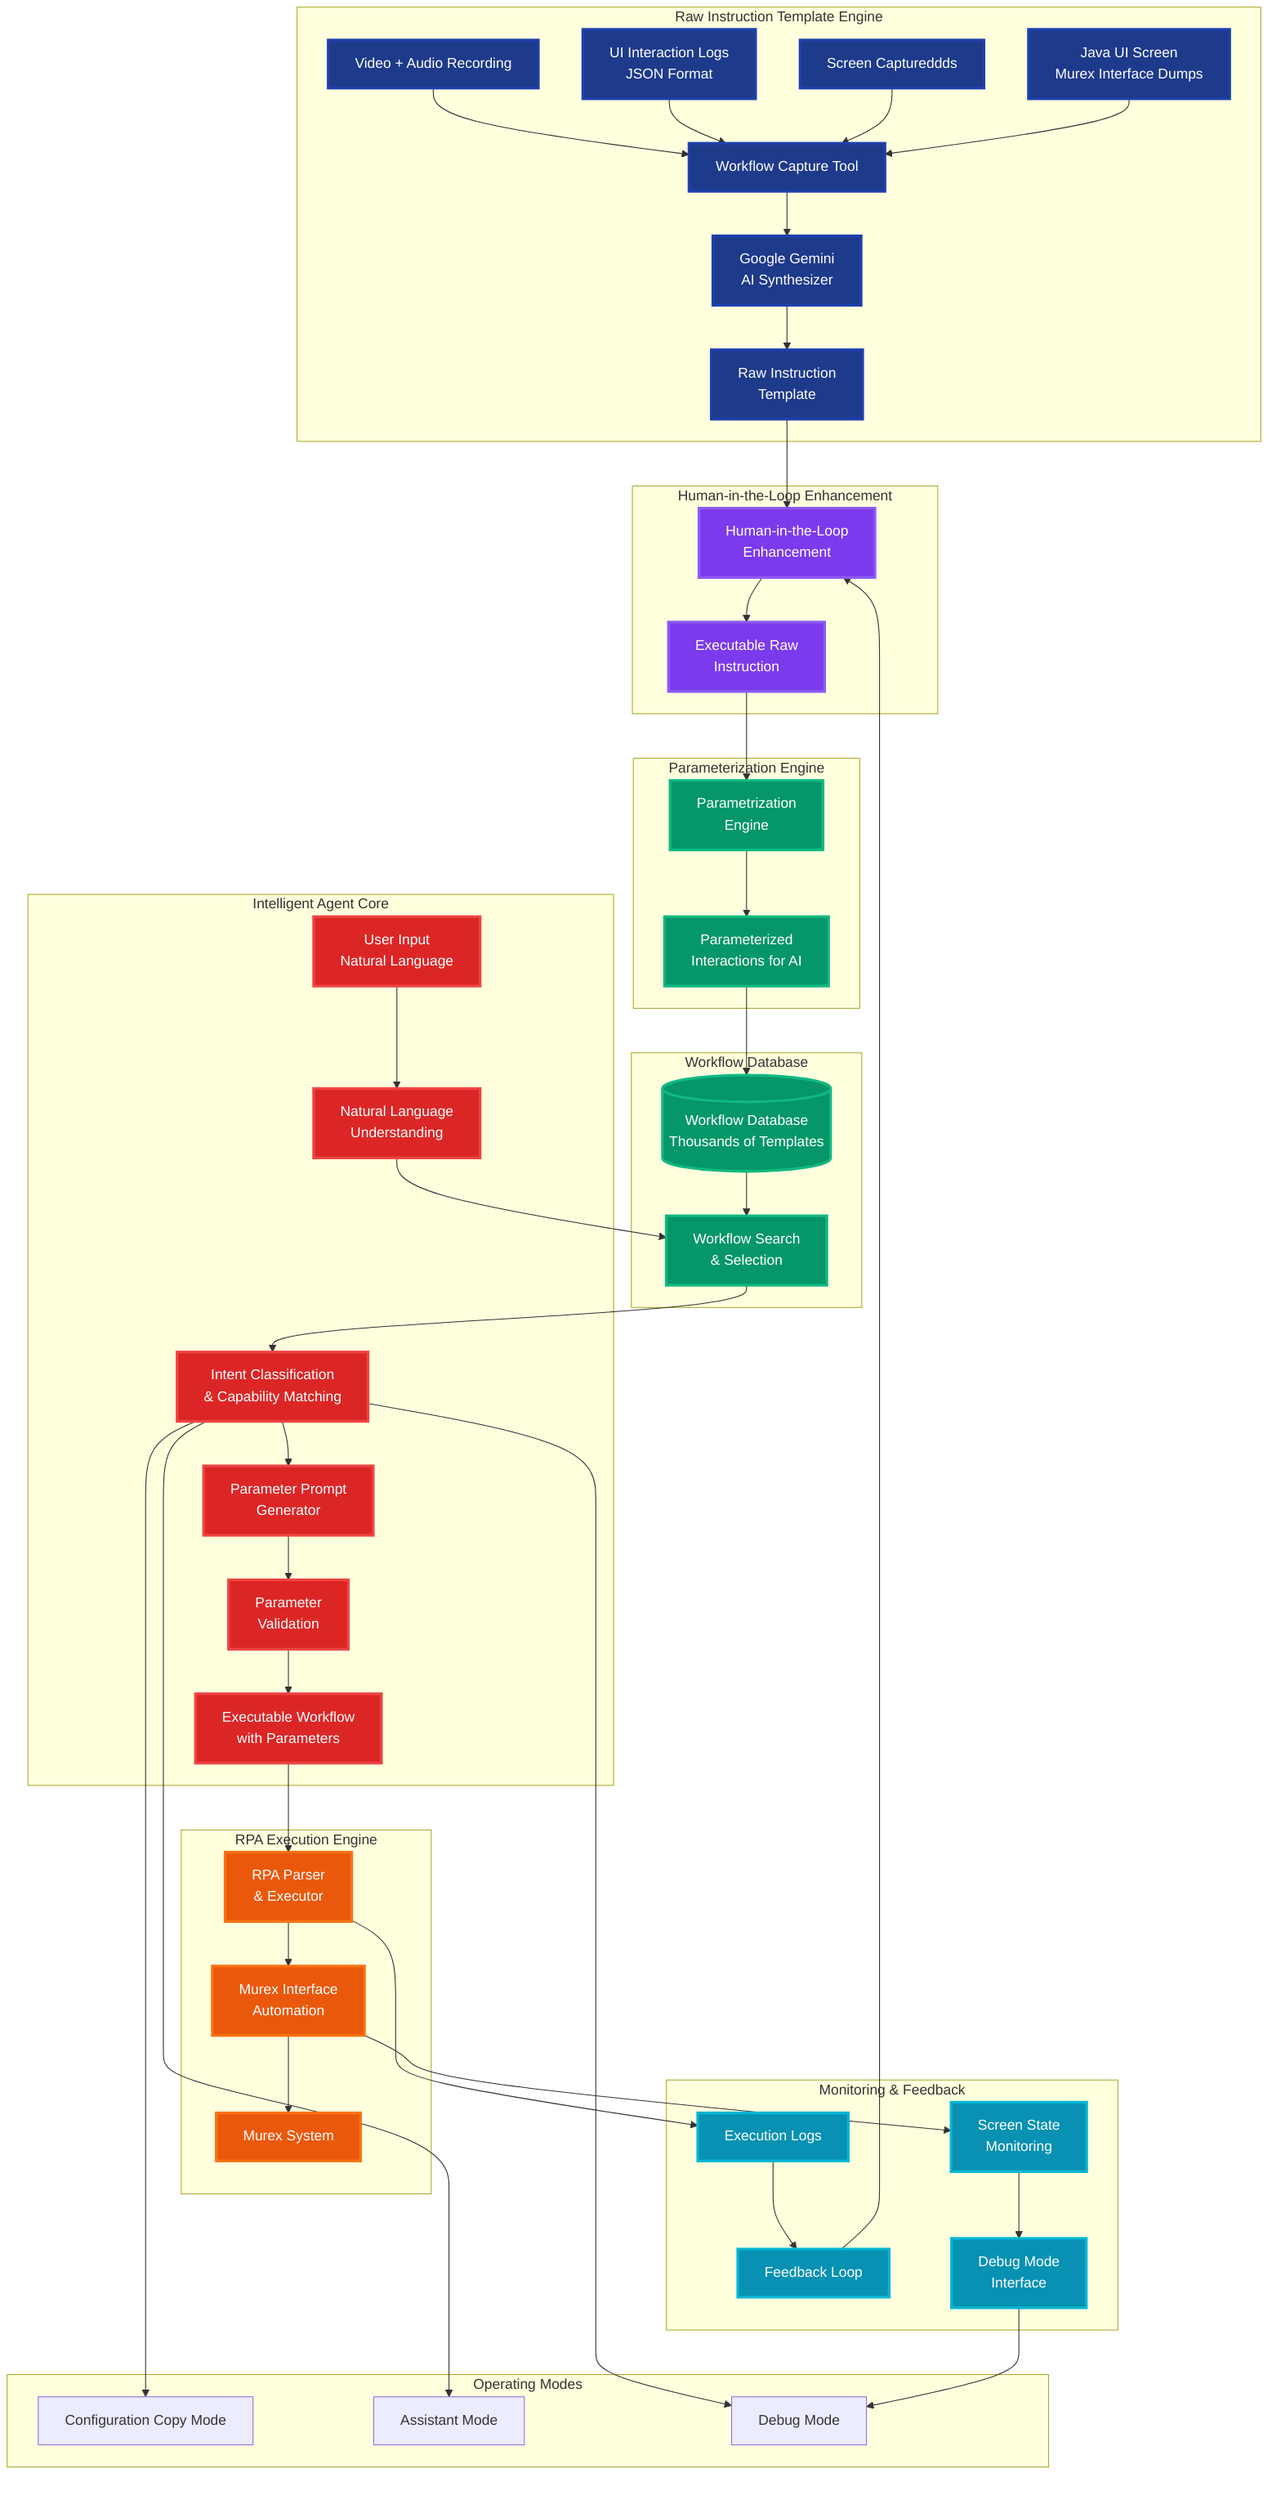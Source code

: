 flowchart TB
 subgraph subGraph0["Raw Instruction Template Engine"]
        WCT["Workflow Capture Tool"]
        A["Video + Audio Recording"]
        B["UI Interaction Logs<br>JSON Format"]
        C["Screen Captureddds"]
        D["Java UI Screen<br>Murex Interface Dumps"]
        AI["Google Gemini<br>AI Synthesizer"]
        RIT["Raw Instruction<br>Template"]
  end
 subgraph subGraph1["Human-in-the-Loop Enhancement"]
        HIL["Human-in-the-Loop<br>Enhancement"]
        ERI["Executable Raw<br>Instruction"]
  end
 subgraph subGraph2["Parameterization Engine"]
        PAR["Parametrization<br>Engine"]
        PI["Parameterized<br>Interactions for AI"]
  end
 subgraph subGraph3["Workflow Database"]
        WDB[("Workflow Database<br>Thousands of Templates")]
        WS["Workflow Search<br>&amp; Selection"]
  end
 subgraph subGraph4["Intelligent Agent Core"]
        NLU["Natural Language<br>Understanding"]
        UI["User Input<br>Natural Language"]
        IC["Intent Classification<br>&amp; Capability Matching"]
        PP["Parameter Prompt<br>Generator"]
        PV["Parameter<br>Validation"]
        EWF["Executable Workflow<br>with Parameters"]
  end
 subgraph subGraph5["RPA Execution Engine"]
        RPE["RPA Parser<br>&amp; Executor"]
        ME["Murex Interface<br>Automation"]
        MUR["Murex System"]
  end
 subgraph subGraph6["Monitoring & Feedback"]
        EL["Execution Logs"]
        FB["Feedback Loop"]
        SS["Screen State<br>Monitoring"]
        DBG["Debug Mode<br>Interface"]
  end
 subgraph subGraph7["Operating Modes"]
        CM["Configuration Copy Mode"]
        AM["Assistant Mode"]
        DM["Debug Mode"]
  end
    A --> WCT
    B --> WCT
    C --> WCT
    D --> WCT
    WCT --> AI
    AI --> RIT
    RIT --> HIL
    HIL --> ERI
    ERI --> PAR
    PAR --> PI
    PI --> WDB
    WDB --> WS
    UI --> NLU
    NLU --> WS
    WS --> IC
    IC --> PP & CM & AM & DM
    PP --> PV
    PV --> EWF
    EWF --> RPE
    RPE --> ME & EL
    ME --> MUR & SS
    EL --> FB
    FB --> HIL
    SS --> DBG
    DBG --> DM
     A:::template
     WCT:::template
     B:::template
     C:::template
     D:::template
     AI:::template
     RIT:::template
     HIL:::enhancement
     ERI:::enhancement
     PAR:::parameterization
     PI:::parameterization
     WDB:::storage
     WS:::storage
     UI:::agent
     NLU:::agent
     IC:::agent
     PP:::agent
     PV:::agent
     EWF:::agent
     RPE:::execution
     ME:::execution
     MUR:::execution
     EL:::feedback
     FB:::feedback
     SS:::feedback
     DBG:::feedback
    classDef template fill:#1e3a8a,stroke:#1e40af,stroke-width:3px,color:#ffffff
    classDef enhancement fill:#7c3aed,stroke:#8b5cf6,stroke-width:3px,color:#ffffff
    classDef parameterization fill:#059669,stroke:#10b981,stroke-width:3px,color:#ffffff
    classDef storage fill:#059669,stroke:#10b981,stroke-width:3px,color:#ffffff
    classDef agent fill:#dc2626,stroke:#ef4444,stroke-width:3px,color:#ffffff
    classDef execution fill:#ea580c,stroke:#f97316,stroke-width:3px,color:#ffffff
    classDef feedback fill:#0891b2,stroke:#06b6d4,stroke-width:3px,color:#ffffff